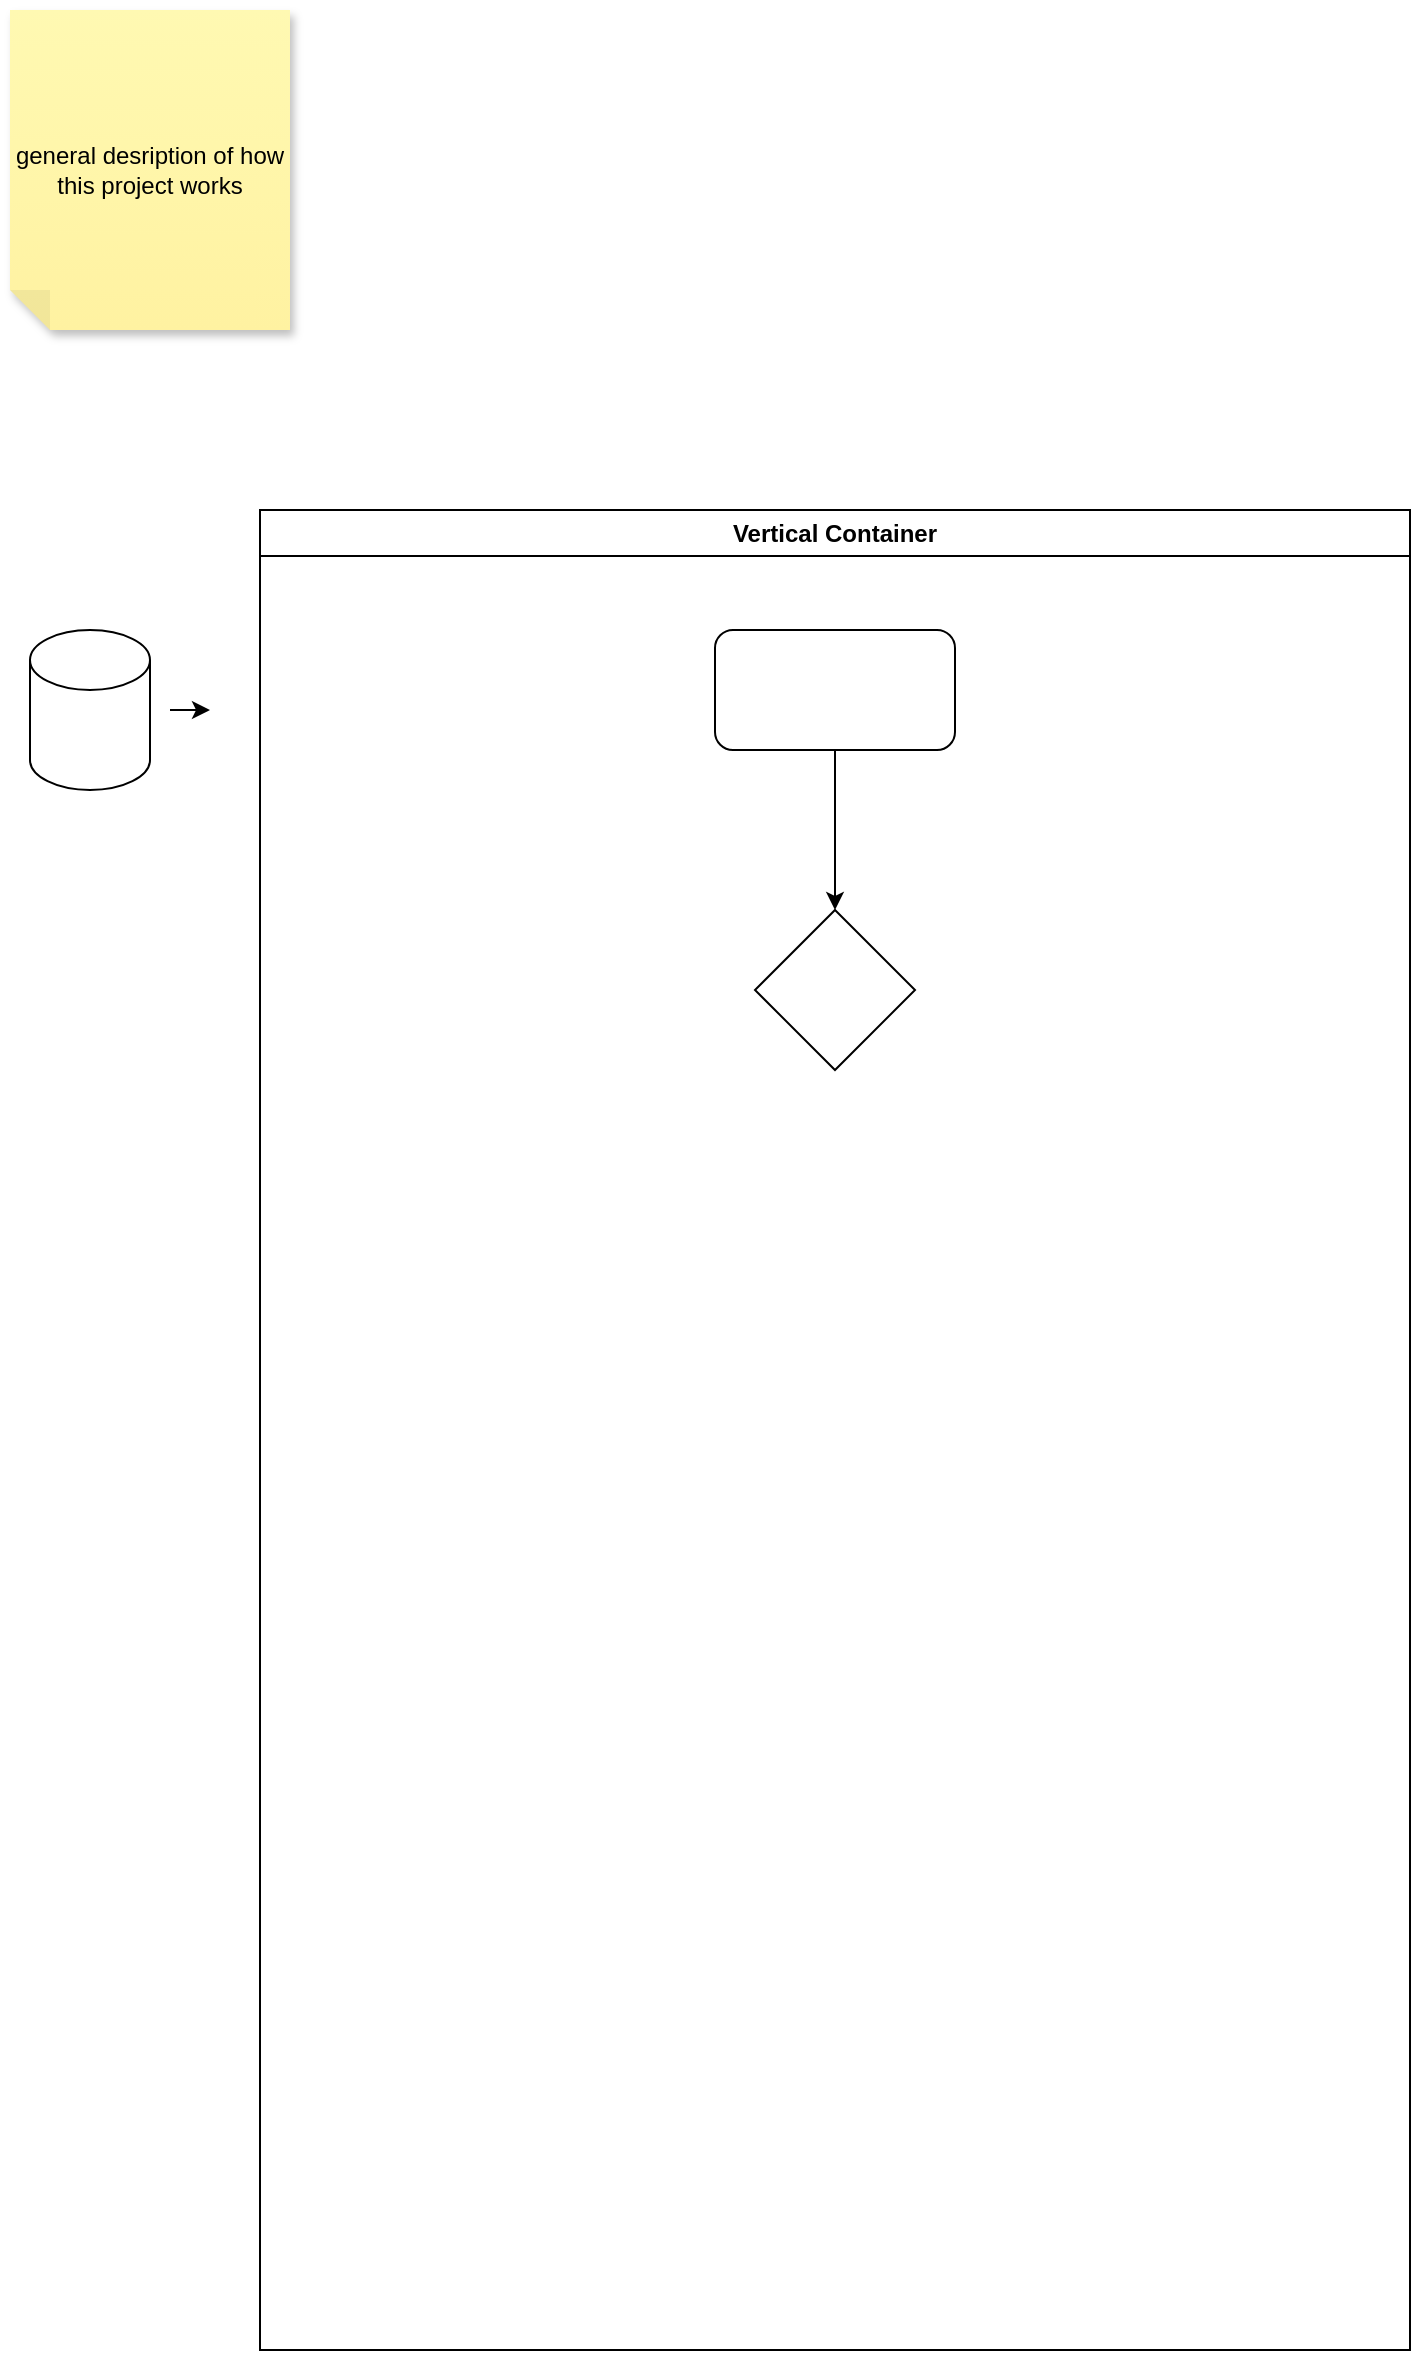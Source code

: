 <mxfile>
    <diagram id="900hUXxlgNgx2pw9VsyO" name="Page-1">
        <mxGraphModel dx="848" dy="926" grid="1" gridSize="10" guides="1" tooltips="1" connect="1" arrows="1" fold="1" page="1" pageScale="1" pageWidth="850" pageHeight="1100" math="0" shadow="0">
            <root>
                <mxCell id="0"/>
                <mxCell id="1" parent="0"/>
                <mxCell id="2" value="" style="shape=cylinder3;whiteSpace=wrap;html=1;boundedLbl=1;backgroundOutline=1;size=15;" vertex="1" parent="1">
                    <mxGeometry x="110" y="330" width="60" height="80" as="geometry"/>
                </mxCell>
                <mxCell id="3" value="" style="endArrow=classic;html=1;" edge="1" parent="1">
                    <mxGeometry width="50" height="50" relative="1" as="geometry">
                        <mxPoint x="180" y="370" as="sourcePoint"/>
                        <mxPoint x="200" y="370" as="targetPoint"/>
                    </mxGeometry>
                </mxCell>
                <mxCell id="5" value="Vertical Container" style="swimlane;whiteSpace=wrap;html=1;" vertex="1" parent="1">
                    <mxGeometry x="225" y="270" width="575" height="920" as="geometry"/>
                </mxCell>
                <mxCell id="8" value="" style="rounded=1;whiteSpace=wrap;html=1;" vertex="1" parent="5">
                    <mxGeometry x="227.5" y="60" width="120" height="60" as="geometry"/>
                </mxCell>
                <mxCell id="9" value="" style="rhombus;whiteSpace=wrap;html=1;" vertex="1" parent="5">
                    <mxGeometry x="247.5" y="200" width="80" height="80" as="geometry"/>
                </mxCell>
                <mxCell id="10" value="" style="endArrow=classic;html=1;entryX=0.5;entryY=0;entryDx=0;entryDy=0;exitX=0.5;exitY=1;exitDx=0;exitDy=0;" edge="1" parent="5" source="8" target="9">
                    <mxGeometry width="50" height="50" relative="1" as="geometry">
                        <mxPoint x="284.5" y="140" as="sourcePoint"/>
                        <mxPoint x="334.5" y="90" as="targetPoint"/>
                    </mxGeometry>
                </mxCell>
                <mxCell id="12" value="general desription of how this project works" style="shape=note;whiteSpace=wrap;html=1;backgroundOutline=1;fontColor=#000000;darkOpacity=0.05;fillColor=#FFF9B2;strokeColor=none;fillStyle=solid;direction=west;gradientDirection=north;gradientColor=#FFF2A1;shadow=1;size=20;pointerEvents=1;" vertex="1" parent="1">
                    <mxGeometry x="100" y="20" width="140" height="160" as="geometry"/>
                </mxCell>
            </root>
        </mxGraphModel>
    </diagram>
</mxfile>
